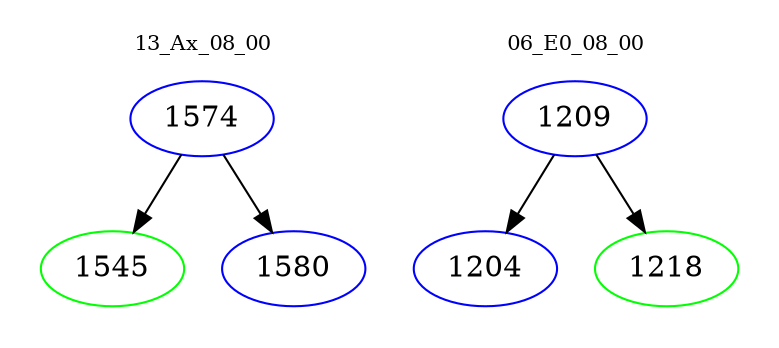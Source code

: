 digraph{
subgraph cluster_0 {
color = white
label = "13_Ax_08_00";
fontsize=10;
T0_1574 [label="1574", color="blue"]
T0_1574 -> T0_1545 [color="black"]
T0_1545 [label="1545", color="green"]
T0_1574 -> T0_1580 [color="black"]
T0_1580 [label="1580", color="blue"]
}
subgraph cluster_1 {
color = white
label = "06_E0_08_00";
fontsize=10;
T1_1209 [label="1209", color="blue"]
T1_1209 -> T1_1204 [color="black"]
T1_1204 [label="1204", color="blue"]
T1_1209 -> T1_1218 [color="black"]
T1_1218 [label="1218", color="green"]
}
}
